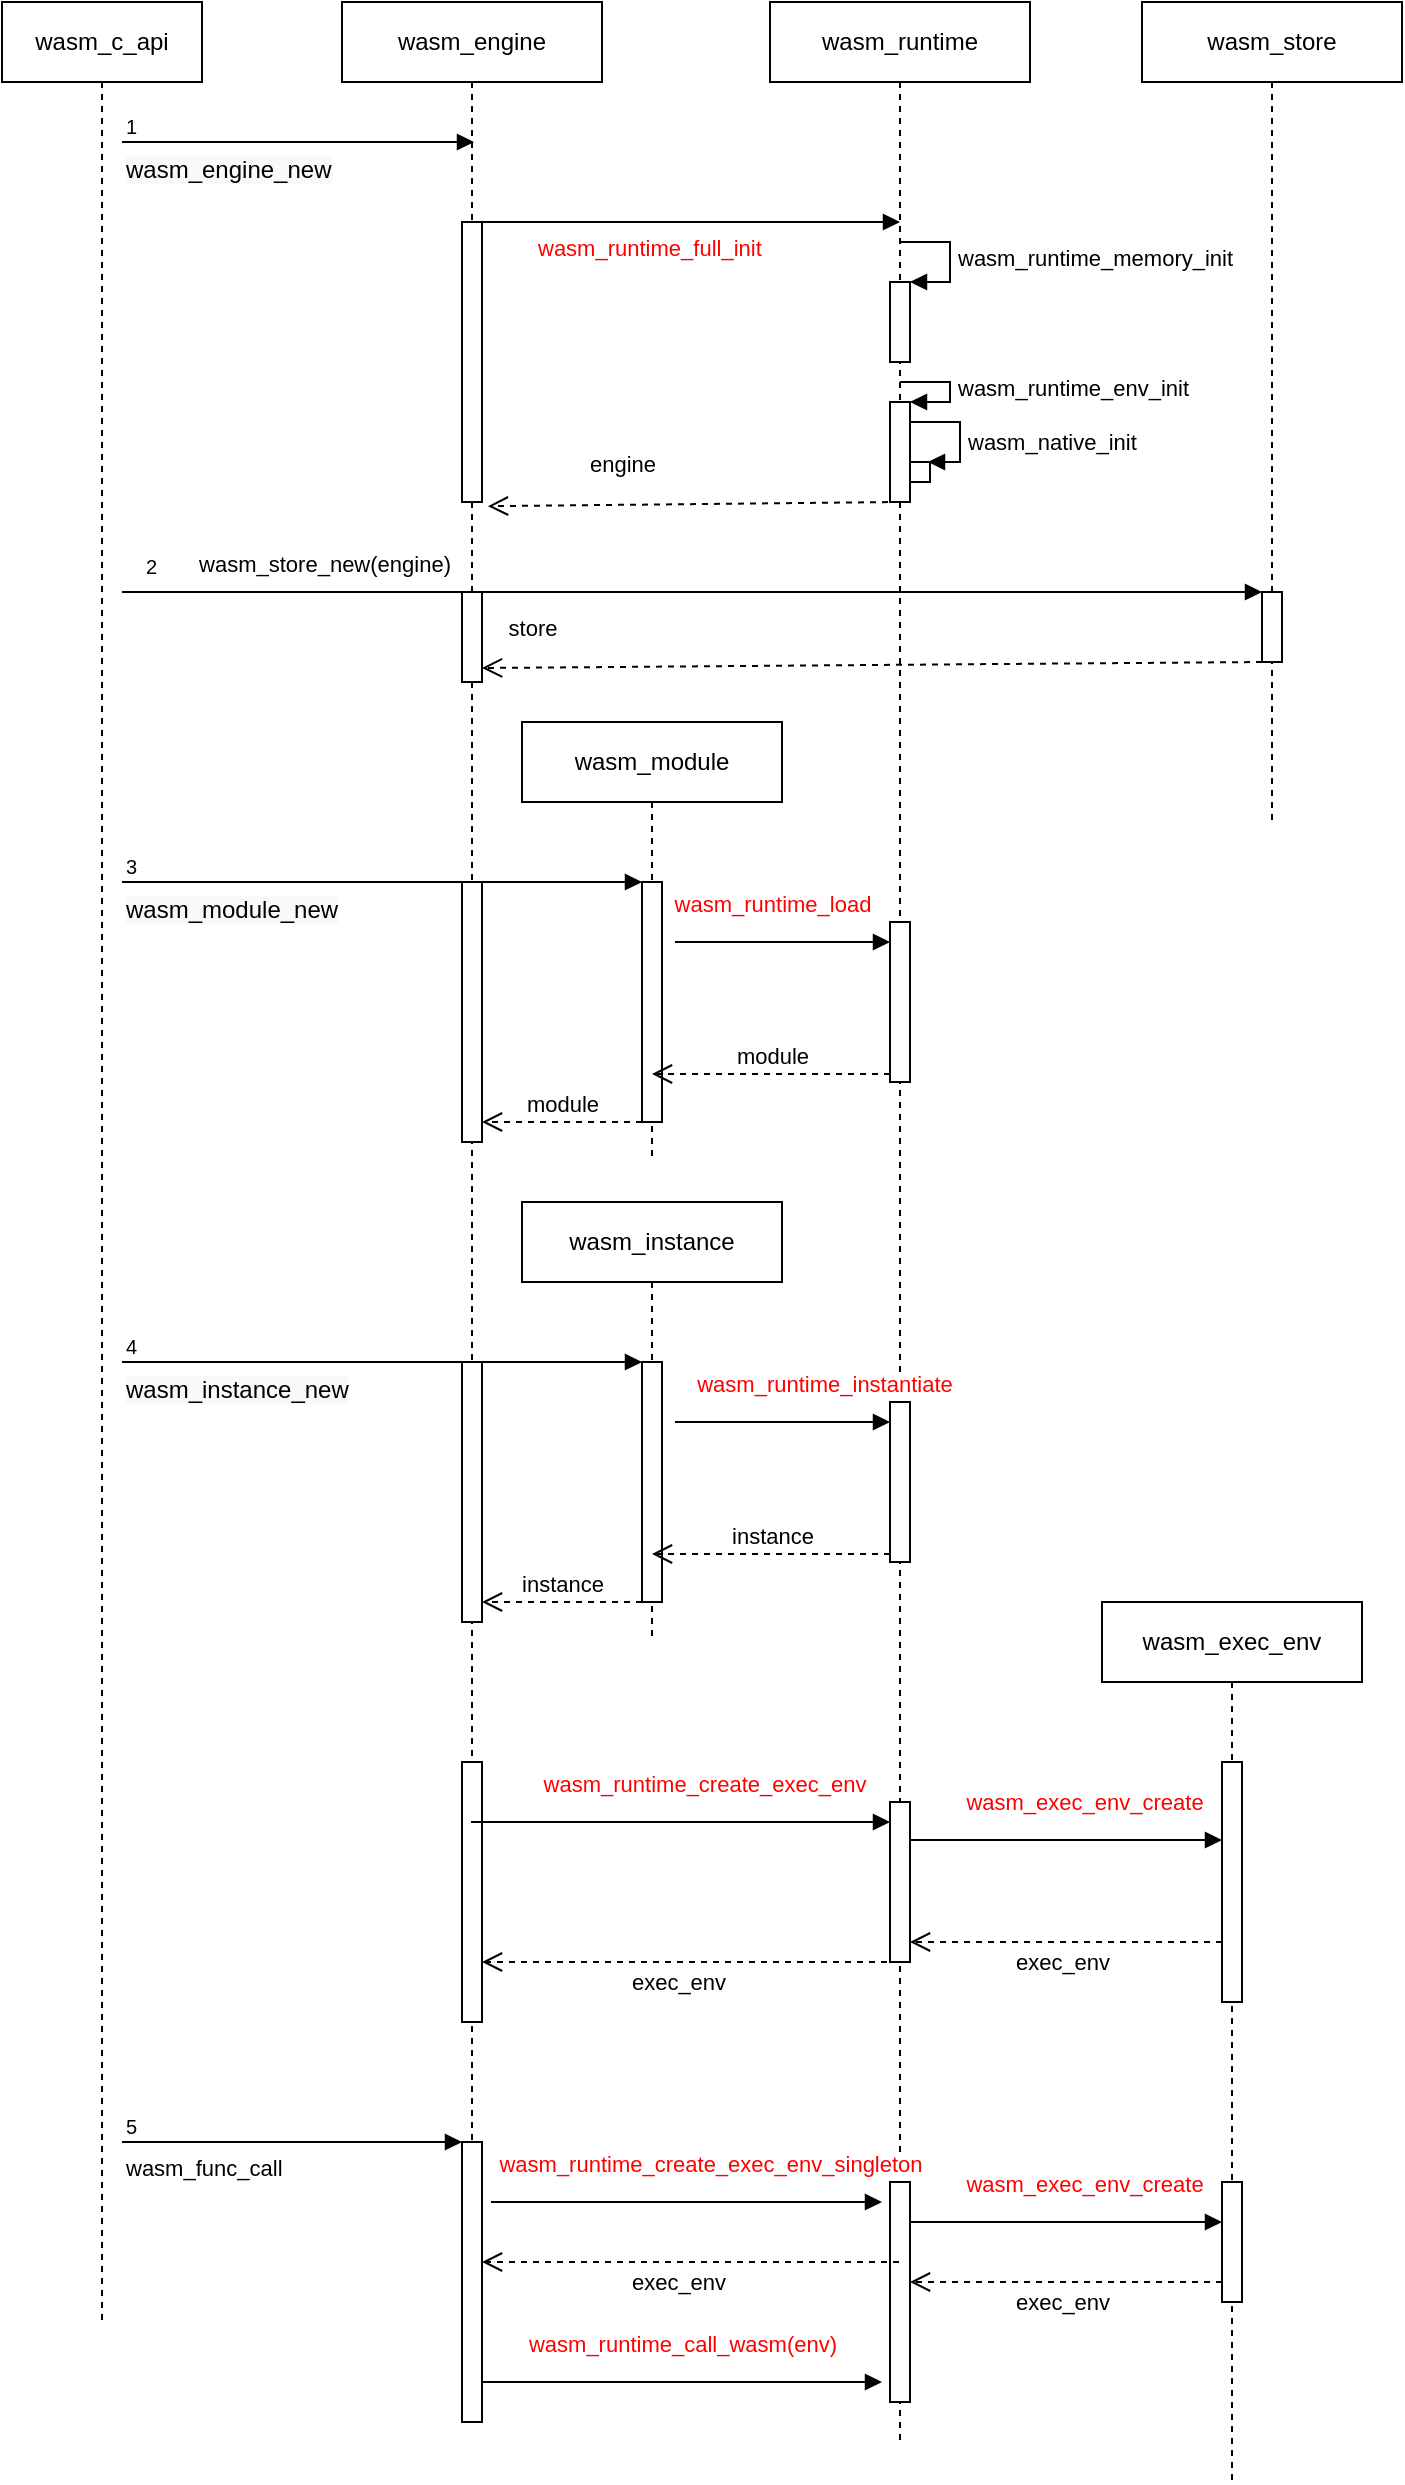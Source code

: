 <mxfile version="21.5.1" type="device">
  <diagram name="第 1 页" id="AI4fHX4XVxSnLDbLUe6b">
    <mxGraphModel dx="1311" dy="933" grid="0" gridSize="10" guides="1" tooltips="1" connect="1" arrows="1" fold="1" page="0" pageScale="1" pageWidth="827" pageHeight="1169" math="0" shadow="0">
      <root>
        <mxCell id="0" />
        <mxCell id="1" parent="0" />
        <mxCell id="s1yX9-MlooFVN3mGVqP5-1" value="wasm_engine" style="shape=umlLifeline;perimeter=lifelinePerimeter;whiteSpace=wrap;html=1;container=1;collapsible=0;recursiveResize=0;outlineConnect=0;fontColor=#000000;" vertex="1" parent="1">
          <mxGeometry x="170" y="240" width="130" height="1210" as="geometry" />
        </mxCell>
        <mxCell id="s1yX9-MlooFVN3mGVqP5-2" value="" style="html=1;points=[];perimeter=orthogonalPerimeter;fontColor=#FF0000;" vertex="1" parent="s1yX9-MlooFVN3mGVqP5-1">
          <mxGeometry x="60" y="440" width="10" height="130" as="geometry" />
        </mxCell>
        <mxCell id="s1yX9-MlooFVN3mGVqP5-3" value="" style="html=1;points=[];perimeter=orthogonalPerimeter;fontColor=#FF0000;" vertex="1" parent="s1yX9-MlooFVN3mGVqP5-1">
          <mxGeometry x="60" y="680" width="10" height="130" as="geometry" />
        </mxCell>
        <mxCell id="s1yX9-MlooFVN3mGVqP5-4" value="" style="html=1;points=[];perimeter=orthogonalPerimeter;fontColor=#FF0000;" vertex="1" parent="s1yX9-MlooFVN3mGVqP5-1">
          <mxGeometry x="60" y="1070" width="10" height="140" as="geometry" />
        </mxCell>
        <mxCell id="s1yX9-MlooFVN3mGVqP5-5" value="" style="html=1;points=[];perimeter=orthogonalPerimeter;fontColor=#FF0000;" vertex="1" parent="s1yX9-MlooFVN3mGVqP5-1">
          <mxGeometry x="60" y="880" width="10" height="130" as="geometry" />
        </mxCell>
        <mxCell id="s1yX9-MlooFVN3mGVqP5-6" value="&lt;span style=&quot;font-size: 12px; text-align: center; background-color: rgb(248, 249, 250);&quot;&gt;wasm_engine_new&lt;/span&gt;" style="endArrow=block;endFill=1;html=1;edgeStyle=orthogonalEdgeStyle;align=left;verticalAlign=top;fontColor=#000000;" edge="1" parent="1">
          <mxGeometry x="-1" relative="1" as="geometry">
            <mxPoint x="60" y="310" as="sourcePoint" />
            <mxPoint x="236" y="310" as="targetPoint" />
          </mxGeometry>
        </mxCell>
        <mxCell id="s1yX9-MlooFVN3mGVqP5-7" value="1" style="resizable=0;html=1;align=left;verticalAlign=bottom;labelBackgroundColor=#ffffff;fontSize=10;" connectable="0" vertex="1" parent="s1yX9-MlooFVN3mGVqP5-6">
          <mxGeometry x="-1" relative="1" as="geometry" />
        </mxCell>
        <mxCell id="s1yX9-MlooFVN3mGVqP5-8" value="wasm_runtime" style="shape=umlLifeline;perimeter=lifelinePerimeter;whiteSpace=wrap;html=1;container=1;collapsible=0;recursiveResize=0;outlineConnect=0;fontColor=#000000;" vertex="1" parent="1">
          <mxGeometry x="384" y="240" width="130" height="1220" as="geometry" />
        </mxCell>
        <mxCell id="s1yX9-MlooFVN3mGVqP5-9" value="" style="html=1;points=[];perimeter=orthogonalPerimeter;fontColor=#000000;" vertex="1" parent="s1yX9-MlooFVN3mGVqP5-8">
          <mxGeometry x="60" y="200" width="10" height="50" as="geometry" />
        </mxCell>
        <mxCell id="s1yX9-MlooFVN3mGVqP5-10" value="wasm_runtime_env_init" style="edgeStyle=orthogonalEdgeStyle;html=1;align=left;spacingLeft=2;endArrow=block;rounded=0;entryX=1;entryY=0;fontColor=#000000;" edge="1" parent="s1yX9-MlooFVN3mGVqP5-8" target="s1yX9-MlooFVN3mGVqP5-9">
          <mxGeometry relative="1" as="geometry">
            <mxPoint x="65" y="190" as="sourcePoint" />
            <Array as="points">
              <mxPoint x="90" y="190" />
            </Array>
          </mxGeometry>
        </mxCell>
        <mxCell id="s1yX9-MlooFVN3mGVqP5-11" value="" style="html=1;points=[];perimeter=orthogonalPerimeter;fontColor=#000000;" vertex="1" parent="s1yX9-MlooFVN3mGVqP5-8">
          <mxGeometry x="60" y="140" width="10" height="40" as="geometry" />
        </mxCell>
        <mxCell id="s1yX9-MlooFVN3mGVqP5-12" value="&lt;div&gt;&lt;span style=&quot;font-size: 11px;&quot;&gt;wasm_runtime_memory_init&lt;/span&gt;&lt;/div&gt;" style="edgeStyle=orthogonalEdgeStyle;html=1;align=left;spacingLeft=2;endArrow=block;rounded=0;entryX=1;entryY=0;fontColor=#000000;" edge="1" parent="s1yX9-MlooFVN3mGVqP5-8" target="s1yX9-MlooFVN3mGVqP5-11">
          <mxGeometry relative="1" as="geometry">
            <mxPoint x="65" y="120" as="sourcePoint" />
            <Array as="points">
              <mxPoint x="90" y="120" />
            </Array>
          </mxGeometry>
        </mxCell>
        <mxCell id="s1yX9-MlooFVN3mGVqP5-13" value="" style="html=1;points=[];perimeter=orthogonalPerimeter;" vertex="1" parent="s1yX9-MlooFVN3mGVqP5-8">
          <mxGeometry x="60" y="460" width="10" height="80" as="geometry" />
        </mxCell>
        <mxCell id="s1yX9-MlooFVN3mGVqP5-14" value="&lt;font&gt;wasm_runtime_load&lt;/font&gt;" style="html=1;verticalAlign=bottom;endArrow=block;fontColor=#FF0000;exitX=1.1;exitY=0.5;exitDx=0;exitDy=0;exitPerimeter=0;" edge="1" parent="s1yX9-MlooFVN3mGVqP5-8">
          <mxGeometry x="-0.096" y="10" relative="1" as="geometry">
            <mxPoint x="-47.5" y="470" as="sourcePoint" />
            <mxPoint x="60" y="470" as="targetPoint" />
            <mxPoint as="offset" />
          </mxGeometry>
        </mxCell>
        <mxCell id="s1yX9-MlooFVN3mGVqP5-15" value="&lt;div style=&quot;text-align: center;&quot;&gt;&lt;font color=&quot;#ff0000&quot;&gt;wasm_runtime_full_init&lt;/font&gt;&lt;/div&gt;" style="endArrow=block;endFill=1;html=1;edgeStyle=orthogonalEdgeStyle;align=left;verticalAlign=top;fontColor=#000000;exitX=0.5;exitY=0.333;exitDx=0;exitDy=0;exitPerimeter=0;" edge="1" parent="1">
          <mxGeometry x="-0.708" relative="1" as="geometry">
            <mxPoint x="235" y="350" as="sourcePoint" />
            <mxPoint x="449" y="350" as="targetPoint" />
            <mxPoint as="offset" />
          </mxGeometry>
        </mxCell>
        <mxCell id="s1yX9-MlooFVN3mGVqP5-16" value="2" style="resizable=0;html=1;align=left;verticalAlign=bottom;labelBackgroundColor=#ffffff;fontSize=10;" connectable="0" vertex="1" parent="s1yX9-MlooFVN3mGVqP5-15">
          <mxGeometry x="-1" relative="1" as="geometry">
            <mxPoint x="-165" y="180" as="offset" />
          </mxGeometry>
        </mxCell>
        <mxCell id="s1yX9-MlooFVN3mGVqP5-17" value="wasm_store" style="shape=umlLifeline;perimeter=lifelinePerimeter;whiteSpace=wrap;html=1;container=1;collapsible=0;recursiveResize=0;outlineConnect=0;fontColor=#000000;" vertex="1" parent="1">
          <mxGeometry x="570" y="240" width="130" height="410" as="geometry" />
        </mxCell>
        <mxCell id="s1yX9-MlooFVN3mGVqP5-18" value="" style="html=1;points=[];perimeter=orthogonalPerimeter;" vertex="1" parent="1">
          <mxGeometry x="630" y="535" width="10" height="35" as="geometry" />
        </mxCell>
        <mxCell id="s1yX9-MlooFVN3mGVqP5-19" value="wasm_store_new(engine)" style="html=1;verticalAlign=bottom;endArrow=block;entryX=0;entryY=0;" edge="1" parent="1" target="s1yX9-MlooFVN3mGVqP5-18">
          <mxGeometry x="-0.647" y="5" relative="1" as="geometry">
            <mxPoint x="60" y="535" as="sourcePoint" />
            <mxPoint as="offset" />
          </mxGeometry>
        </mxCell>
        <mxCell id="s1yX9-MlooFVN3mGVqP5-20" value="wasm_module" style="shape=umlLifeline;perimeter=lifelinePerimeter;whiteSpace=wrap;html=1;container=1;collapsible=0;recursiveResize=0;outlineConnect=0;fontColor=#000000;" vertex="1" parent="1">
          <mxGeometry x="260" y="600" width="130" height="220" as="geometry" />
        </mxCell>
        <mxCell id="s1yX9-MlooFVN3mGVqP5-21" value="" style="html=1;points=[];perimeter=orthogonalPerimeter;fontColor=#FF0000;" vertex="1" parent="s1yX9-MlooFVN3mGVqP5-20">
          <mxGeometry x="60" y="80" width="10" height="120" as="geometry" />
        </mxCell>
        <mxCell id="s1yX9-MlooFVN3mGVqP5-22" value="&lt;span style=&quot;font-size: 12px; text-align: center; background-color: rgb(248, 249, 250);&quot;&gt;wasm_module_new&lt;br /&gt;&lt;/span&gt;" style="endArrow=block;endFill=1;html=1;edgeStyle=orthogonalEdgeStyle;align=left;verticalAlign=top;fontColor=#000000;" edge="1" parent="1">
          <mxGeometry x="-1" relative="1" as="geometry">
            <mxPoint x="60" y="680" as="sourcePoint" />
            <mxPoint x="320" y="680" as="targetPoint" />
          </mxGeometry>
        </mxCell>
        <mxCell id="s1yX9-MlooFVN3mGVqP5-23" value="3" style="resizable=0;html=1;align=left;verticalAlign=bottom;labelBackgroundColor=#ffffff;fontSize=10;" connectable="0" vertex="1" parent="s1yX9-MlooFVN3mGVqP5-22">
          <mxGeometry x="-1" relative="1" as="geometry" />
        </mxCell>
        <mxCell id="s1yX9-MlooFVN3mGVqP5-24" value="module" style="html=1;verticalAlign=bottom;endArrow=open;dashed=1;endSize=8;exitX=0;exitY=0.95;" edge="1" parent="1" source="s1yX9-MlooFVN3mGVqP5-13" target="s1yX9-MlooFVN3mGVqP5-20">
          <mxGeometry relative="1" as="geometry">
            <mxPoint x="374" y="776" as="targetPoint" />
          </mxGeometry>
        </mxCell>
        <mxCell id="s1yX9-MlooFVN3mGVqP5-25" value="" style="html=1;points=[];perimeter=orthogonalPerimeter;" vertex="1" parent="1">
          <mxGeometry x="444" y="940" width="10" height="80" as="geometry" />
        </mxCell>
        <mxCell id="s1yX9-MlooFVN3mGVqP5-26" value="&lt;font&gt;wasm_runtime_instantiate&lt;/font&gt;" style="html=1;verticalAlign=bottom;endArrow=block;fontColor=#FF0000;exitX=1.1;exitY=0.5;exitDx=0;exitDy=0;exitPerimeter=0;" edge="1" parent="1">
          <mxGeometry x="0.367" y="10" relative="1" as="geometry">
            <mxPoint x="336.5" y="950" as="sourcePoint" />
            <mxPoint x="444" y="950" as="targetPoint" />
            <mxPoint x="1" as="offset" />
          </mxGeometry>
        </mxCell>
        <mxCell id="s1yX9-MlooFVN3mGVqP5-27" value="wasm_instance" style="shape=umlLifeline;perimeter=lifelinePerimeter;whiteSpace=wrap;html=1;container=1;collapsible=0;recursiveResize=0;outlineConnect=0;fontColor=#000000;" vertex="1" parent="1">
          <mxGeometry x="260" y="840" width="130" height="220" as="geometry" />
        </mxCell>
        <mxCell id="s1yX9-MlooFVN3mGVqP5-28" value="" style="html=1;points=[];perimeter=orthogonalPerimeter;fontColor=#FF0000;" vertex="1" parent="s1yX9-MlooFVN3mGVqP5-27">
          <mxGeometry x="60" y="80" width="10" height="120" as="geometry" />
        </mxCell>
        <mxCell id="s1yX9-MlooFVN3mGVqP5-29" value="&lt;span style=&quot;font-size: 12px; text-align: center; background-color: rgb(248, 249, 250);&quot;&gt;wasm_instance_new&lt;br /&gt;&lt;/span&gt;" style="endArrow=block;endFill=1;html=1;edgeStyle=orthogonalEdgeStyle;align=left;verticalAlign=top;fontColor=#000000;" edge="1" parent="1">
          <mxGeometry x="-1" relative="1" as="geometry">
            <mxPoint x="60" y="920" as="sourcePoint" />
            <mxPoint x="320" y="920" as="targetPoint" />
          </mxGeometry>
        </mxCell>
        <mxCell id="s1yX9-MlooFVN3mGVqP5-30" value="4" style="resizable=0;html=1;align=left;verticalAlign=bottom;labelBackgroundColor=#ffffff;fontSize=10;" connectable="0" vertex="1" parent="s1yX9-MlooFVN3mGVqP5-29">
          <mxGeometry x="-1" relative="1" as="geometry" />
        </mxCell>
        <mxCell id="s1yX9-MlooFVN3mGVqP5-31" value="instance" style="html=1;verticalAlign=bottom;endArrow=open;dashed=1;endSize=8;exitX=0;exitY=0.95;" edge="1" parent="1" source="s1yX9-MlooFVN3mGVqP5-25" target="s1yX9-MlooFVN3mGVqP5-27">
          <mxGeometry relative="1" as="geometry">
            <mxPoint x="374" y="1016" as="targetPoint" />
          </mxGeometry>
        </mxCell>
        <mxCell id="s1yX9-MlooFVN3mGVqP5-32" value="" style="html=1;points=[];perimeter=orthogonalPerimeter;fontColor=#FF0000;" vertex="1" parent="1">
          <mxGeometry x="230" y="350" width="10" height="140" as="geometry" />
        </mxCell>
        <mxCell id="s1yX9-MlooFVN3mGVqP5-33" value="" style="html=1;points=[];perimeter=orthogonalPerimeter;fontColor=#FF0000;" vertex="1" parent="1">
          <mxGeometry x="230" y="535" width="10" height="45" as="geometry" />
        </mxCell>
        <mxCell id="s1yX9-MlooFVN3mGVqP5-34" value="store" style="html=1;verticalAlign=bottom;endArrow=open;dashed=1;endSize=8;exitX=0;exitY=0.95;" edge="1" parent="1">
          <mxGeometry x="0.871" y="-11" relative="1" as="geometry">
            <mxPoint x="240" y="573" as="targetPoint" />
            <mxPoint as="offset" />
            <mxPoint x="630" y="570" as="sourcePoint" />
          </mxGeometry>
        </mxCell>
        <mxCell id="s1yX9-MlooFVN3mGVqP5-35" value="instance" style="html=1;verticalAlign=bottom;endArrow=open;dashed=1;endSize=8;" edge="1" parent="1">
          <mxGeometry relative="1" as="geometry">
            <mxPoint x="240" y="1040" as="targetPoint" />
            <mxPoint x="320" y="1040" as="sourcePoint" />
          </mxGeometry>
        </mxCell>
        <mxCell id="s1yX9-MlooFVN3mGVqP5-36" value="module" style="html=1;verticalAlign=bottom;endArrow=open;dashed=1;endSize=8;" edge="1" parent="1">
          <mxGeometry relative="1" as="geometry">
            <mxPoint x="240" y="800" as="targetPoint" />
            <mxPoint x="320" y="800" as="sourcePoint" />
          </mxGeometry>
        </mxCell>
        <mxCell id="s1yX9-MlooFVN3mGVqP5-37" value="engine" style="html=1;verticalAlign=bottom;endArrow=open;dashed=1;endSize=8;exitX=0.5;exitY=1;exitDx=0;exitDy=0;exitPerimeter=0;entryX=1.3;entryY=1.015;entryDx=0;entryDy=0;entryPerimeter=0;" edge="1" parent="1" source="s1yX9-MlooFVN3mGVqP5-9" target="s1yX9-MlooFVN3mGVqP5-32">
          <mxGeometry x="0.348" y="-11" relative="1" as="geometry">
            <mxPoint x="240" y="472.962" as="targetPoint" />
            <mxPoint as="offset" />
            <mxPoint x="630" y="470" as="sourcePoint" />
          </mxGeometry>
        </mxCell>
        <mxCell id="s1yX9-MlooFVN3mGVqP5-38" value="" style="html=1;points=[];perimeter=orthogonalPerimeter;" vertex="1" parent="1">
          <mxGeometry x="444" y="1330" width="10" height="110" as="geometry" />
        </mxCell>
        <mxCell id="s1yX9-MlooFVN3mGVqP5-39" value="&lt;font&gt;wasm_runtime_create_exec_env_singleton&lt;/font&gt;" style="html=1;verticalAlign=bottom;endArrow=block;fontColor=#FF0000;" edge="1" parent="1">
          <mxGeometry x="0.103" y="10" relative="1" as="geometry">
            <mxPoint x="244.5" y="1340" as="sourcePoint" />
            <mxPoint x="440" y="1340" as="targetPoint" />
            <mxPoint x="1" as="offset" />
          </mxGeometry>
        </mxCell>
        <mxCell id="s1yX9-MlooFVN3mGVqP5-40" value="&lt;font&gt;&lt;span style=&quot;font-size: 11px;&quot;&gt;wasm_func_call&lt;/span&gt;&lt;/font&gt;" style="endArrow=block;endFill=1;html=1;edgeStyle=orthogonalEdgeStyle;align=left;verticalAlign=top;fontColor=#000000;strokeColor=#000000;" edge="1" parent="1">
          <mxGeometry x="-1" relative="1" as="geometry">
            <mxPoint x="60" y="1310" as="sourcePoint" />
            <mxPoint x="230" y="1310" as="targetPoint" />
          </mxGeometry>
        </mxCell>
        <mxCell id="s1yX9-MlooFVN3mGVqP5-41" value="5" style="resizable=0;html=1;align=left;verticalAlign=bottom;labelBackgroundColor=#ffffff;fontSize=10;" connectable="0" vertex="1" parent="s1yX9-MlooFVN3mGVqP5-40">
          <mxGeometry x="-1" relative="1" as="geometry" />
        </mxCell>
        <mxCell id="s1yX9-MlooFVN3mGVqP5-42" value="" style="html=1;points=[];perimeter=orthogonalPerimeter;" vertex="1" parent="1">
          <mxGeometry x="444" y="1140" width="10" height="80" as="geometry" />
        </mxCell>
        <mxCell id="s1yX9-MlooFVN3mGVqP5-43" value="&lt;font&gt;wasm_runtime_create_exec_env&lt;/font&gt;" style="html=1;verticalAlign=bottom;endArrow=block;fontColor=#FF0000;" edge="1" parent="1">
          <mxGeometry x="0.103" y="10" relative="1" as="geometry">
            <mxPoint x="234.5" y="1150" as="sourcePoint" />
            <mxPoint x="444" y="1150" as="targetPoint" />
            <mxPoint x="1" as="offset" />
          </mxGeometry>
        </mxCell>
        <mxCell id="s1yX9-MlooFVN3mGVqP5-44" value="wasm_exec_env" style="shape=umlLifeline;perimeter=lifelinePerimeter;whiteSpace=wrap;html=1;container=1;collapsible=0;recursiveResize=0;outlineConnect=0;fontColor=#000000;" vertex="1" parent="1">
          <mxGeometry x="550" y="1040" width="130" height="440" as="geometry" />
        </mxCell>
        <mxCell id="s1yX9-MlooFVN3mGVqP5-45" value="" style="html=1;points=[];perimeter=orthogonalPerimeter;fontColor=#FF0000;" vertex="1" parent="s1yX9-MlooFVN3mGVqP5-44">
          <mxGeometry x="60" y="80" width="10" height="120" as="geometry" />
        </mxCell>
        <mxCell id="s1yX9-MlooFVN3mGVqP5-46" value="" style="html=1;points=[];perimeter=orthogonalPerimeter;fontColor=#FF0000;" vertex="1" parent="s1yX9-MlooFVN3mGVqP5-44">
          <mxGeometry x="60" y="290" width="10" height="60" as="geometry" />
        </mxCell>
        <mxCell id="s1yX9-MlooFVN3mGVqP5-47" value="&lt;font&gt;wasm_exec_env_create&lt;/font&gt;" style="html=1;verticalAlign=bottom;endArrow=block;fontColor=#FF0000;" edge="1" parent="1">
          <mxGeometry x="0.103" y="10" relative="1" as="geometry">
            <mxPoint x="454" y="1350" as="sourcePoint" />
            <mxPoint x="610" y="1350" as="targetPoint" />
            <mxPoint x="1" as="offset" />
          </mxGeometry>
        </mxCell>
        <mxCell id="s1yX9-MlooFVN3mGVqP5-48" value="" style="html=1;verticalAlign=bottom;endArrow=open;dashed=1;endSize=8;" edge="1" parent="1">
          <mxGeometry relative="1" as="geometry">
            <mxPoint x="454" y="1380" as="targetPoint" />
            <mxPoint x="610" y="1380" as="sourcePoint" />
          </mxGeometry>
        </mxCell>
        <mxCell id="s1yX9-MlooFVN3mGVqP5-49" value="exec_env" style="edgeLabel;html=1;align=center;verticalAlign=middle;resizable=0;points=[];fontColor=#000000;" connectable="0" vertex="1" parent="s1yX9-MlooFVN3mGVqP5-48">
          <mxGeometry x="0.167" y="2" relative="1" as="geometry">
            <mxPoint x="11" y="8" as="offset" />
          </mxGeometry>
        </mxCell>
        <mxCell id="s1yX9-MlooFVN3mGVqP5-50" value="&lt;font&gt;wasm_runtime_call_wasm(env)&lt;/font&gt;" style="html=1;verticalAlign=bottom;endArrow=block;fontColor=#FF0000;" edge="1" parent="1">
          <mxGeometry y="10" relative="1" as="geometry">
            <mxPoint x="240" y="1430" as="sourcePoint" />
            <mxPoint x="440" y="1430" as="targetPoint" />
            <mxPoint as="offset" />
          </mxGeometry>
        </mxCell>
        <mxCell id="s1yX9-MlooFVN3mGVqP5-51" value="" style="html=1;verticalAlign=bottom;endArrow=open;dashed=1;endSize=8;" edge="1" parent="1" source="s1yX9-MlooFVN3mGVqP5-8">
          <mxGeometry relative="1" as="geometry">
            <mxPoint x="240" y="1220" as="targetPoint" />
            <mxPoint x="396" y="1220" as="sourcePoint" />
          </mxGeometry>
        </mxCell>
        <mxCell id="s1yX9-MlooFVN3mGVqP5-52" value="exec_env" style="edgeLabel;html=1;align=center;verticalAlign=middle;resizable=0;points=[];fontColor=#000000;" connectable="0" vertex="1" parent="s1yX9-MlooFVN3mGVqP5-51">
          <mxGeometry x="0.167" y="2" relative="1" as="geometry">
            <mxPoint x="11" y="8" as="offset" />
          </mxGeometry>
        </mxCell>
        <mxCell id="s1yX9-MlooFVN3mGVqP5-53" value="" style="html=1;verticalAlign=bottom;endArrow=open;dashed=1;endSize=8;" edge="1" parent="1">
          <mxGeometry relative="1" as="geometry">
            <mxPoint x="240" y="1370" as="targetPoint" />
            <mxPoint x="448.5" y="1370" as="sourcePoint" />
          </mxGeometry>
        </mxCell>
        <mxCell id="s1yX9-MlooFVN3mGVqP5-54" value="exec_env" style="edgeLabel;html=1;align=center;verticalAlign=middle;resizable=0;points=[];fontColor=#000000;" connectable="0" vertex="1" parent="s1yX9-MlooFVN3mGVqP5-53">
          <mxGeometry x="0.167" y="2" relative="1" as="geometry">
            <mxPoint x="11" y="8" as="offset" />
          </mxGeometry>
        </mxCell>
        <mxCell id="s1yX9-MlooFVN3mGVqP5-55" value="" style="html=1;verticalAlign=bottom;endArrow=open;dashed=1;endSize=8;" edge="1" parent="1">
          <mxGeometry relative="1" as="geometry">
            <mxPoint x="454" y="1210" as="targetPoint" />
            <mxPoint x="610" y="1210" as="sourcePoint" />
          </mxGeometry>
        </mxCell>
        <mxCell id="s1yX9-MlooFVN3mGVqP5-56" value="exec_env" style="edgeLabel;html=1;align=center;verticalAlign=middle;resizable=0;points=[];fontColor=#000000;" connectable="0" vertex="1" parent="s1yX9-MlooFVN3mGVqP5-55">
          <mxGeometry x="0.167" y="2" relative="1" as="geometry">
            <mxPoint x="11" y="8" as="offset" />
          </mxGeometry>
        </mxCell>
        <mxCell id="s1yX9-MlooFVN3mGVqP5-57" value="&lt;font&gt;wasm_exec_env_create&lt;/font&gt;" style="html=1;verticalAlign=bottom;endArrow=block;fontColor=#FF0000;" edge="1" parent="1">
          <mxGeometry x="0.103" y="10" relative="1" as="geometry">
            <mxPoint x="454" y="1159" as="sourcePoint" />
            <mxPoint x="610" y="1159" as="targetPoint" />
            <mxPoint x="1" as="offset" />
          </mxGeometry>
        </mxCell>
        <mxCell id="s1yX9-MlooFVN3mGVqP5-58" value="wasm_native_init" style="edgeStyle=orthogonalEdgeStyle;html=1;align=left;spacingLeft=2;endArrow=block;rounded=0;entryX=1;entryY=0;" edge="1" parent="1">
          <mxGeometry x="0.147" relative="1" as="geometry">
            <mxPoint x="454" y="450" as="sourcePoint" />
            <Array as="points">
              <mxPoint x="479" y="450" />
            </Array>
            <mxPoint as="offset" />
            <mxPoint x="463" y="470" as="targetPoint" />
          </mxGeometry>
        </mxCell>
        <mxCell id="s1yX9-MlooFVN3mGVqP5-59" value="" style="html=1;points=[];perimeter=orthogonalPerimeter;" vertex="1" parent="1">
          <mxGeometry x="454" y="470" width="10" height="10" as="geometry" />
        </mxCell>
        <mxCell id="s1yX9-MlooFVN3mGVqP5-60" value="wasm_c_api" style="shape=umlLifeline;perimeter=lifelinePerimeter;whiteSpace=wrap;html=1;container=1;collapsible=0;recursiveResize=0;outlineConnect=0;" vertex="1" parent="1">
          <mxGeometry y="240" width="100" height="1160" as="geometry" />
        </mxCell>
      </root>
    </mxGraphModel>
  </diagram>
</mxfile>
